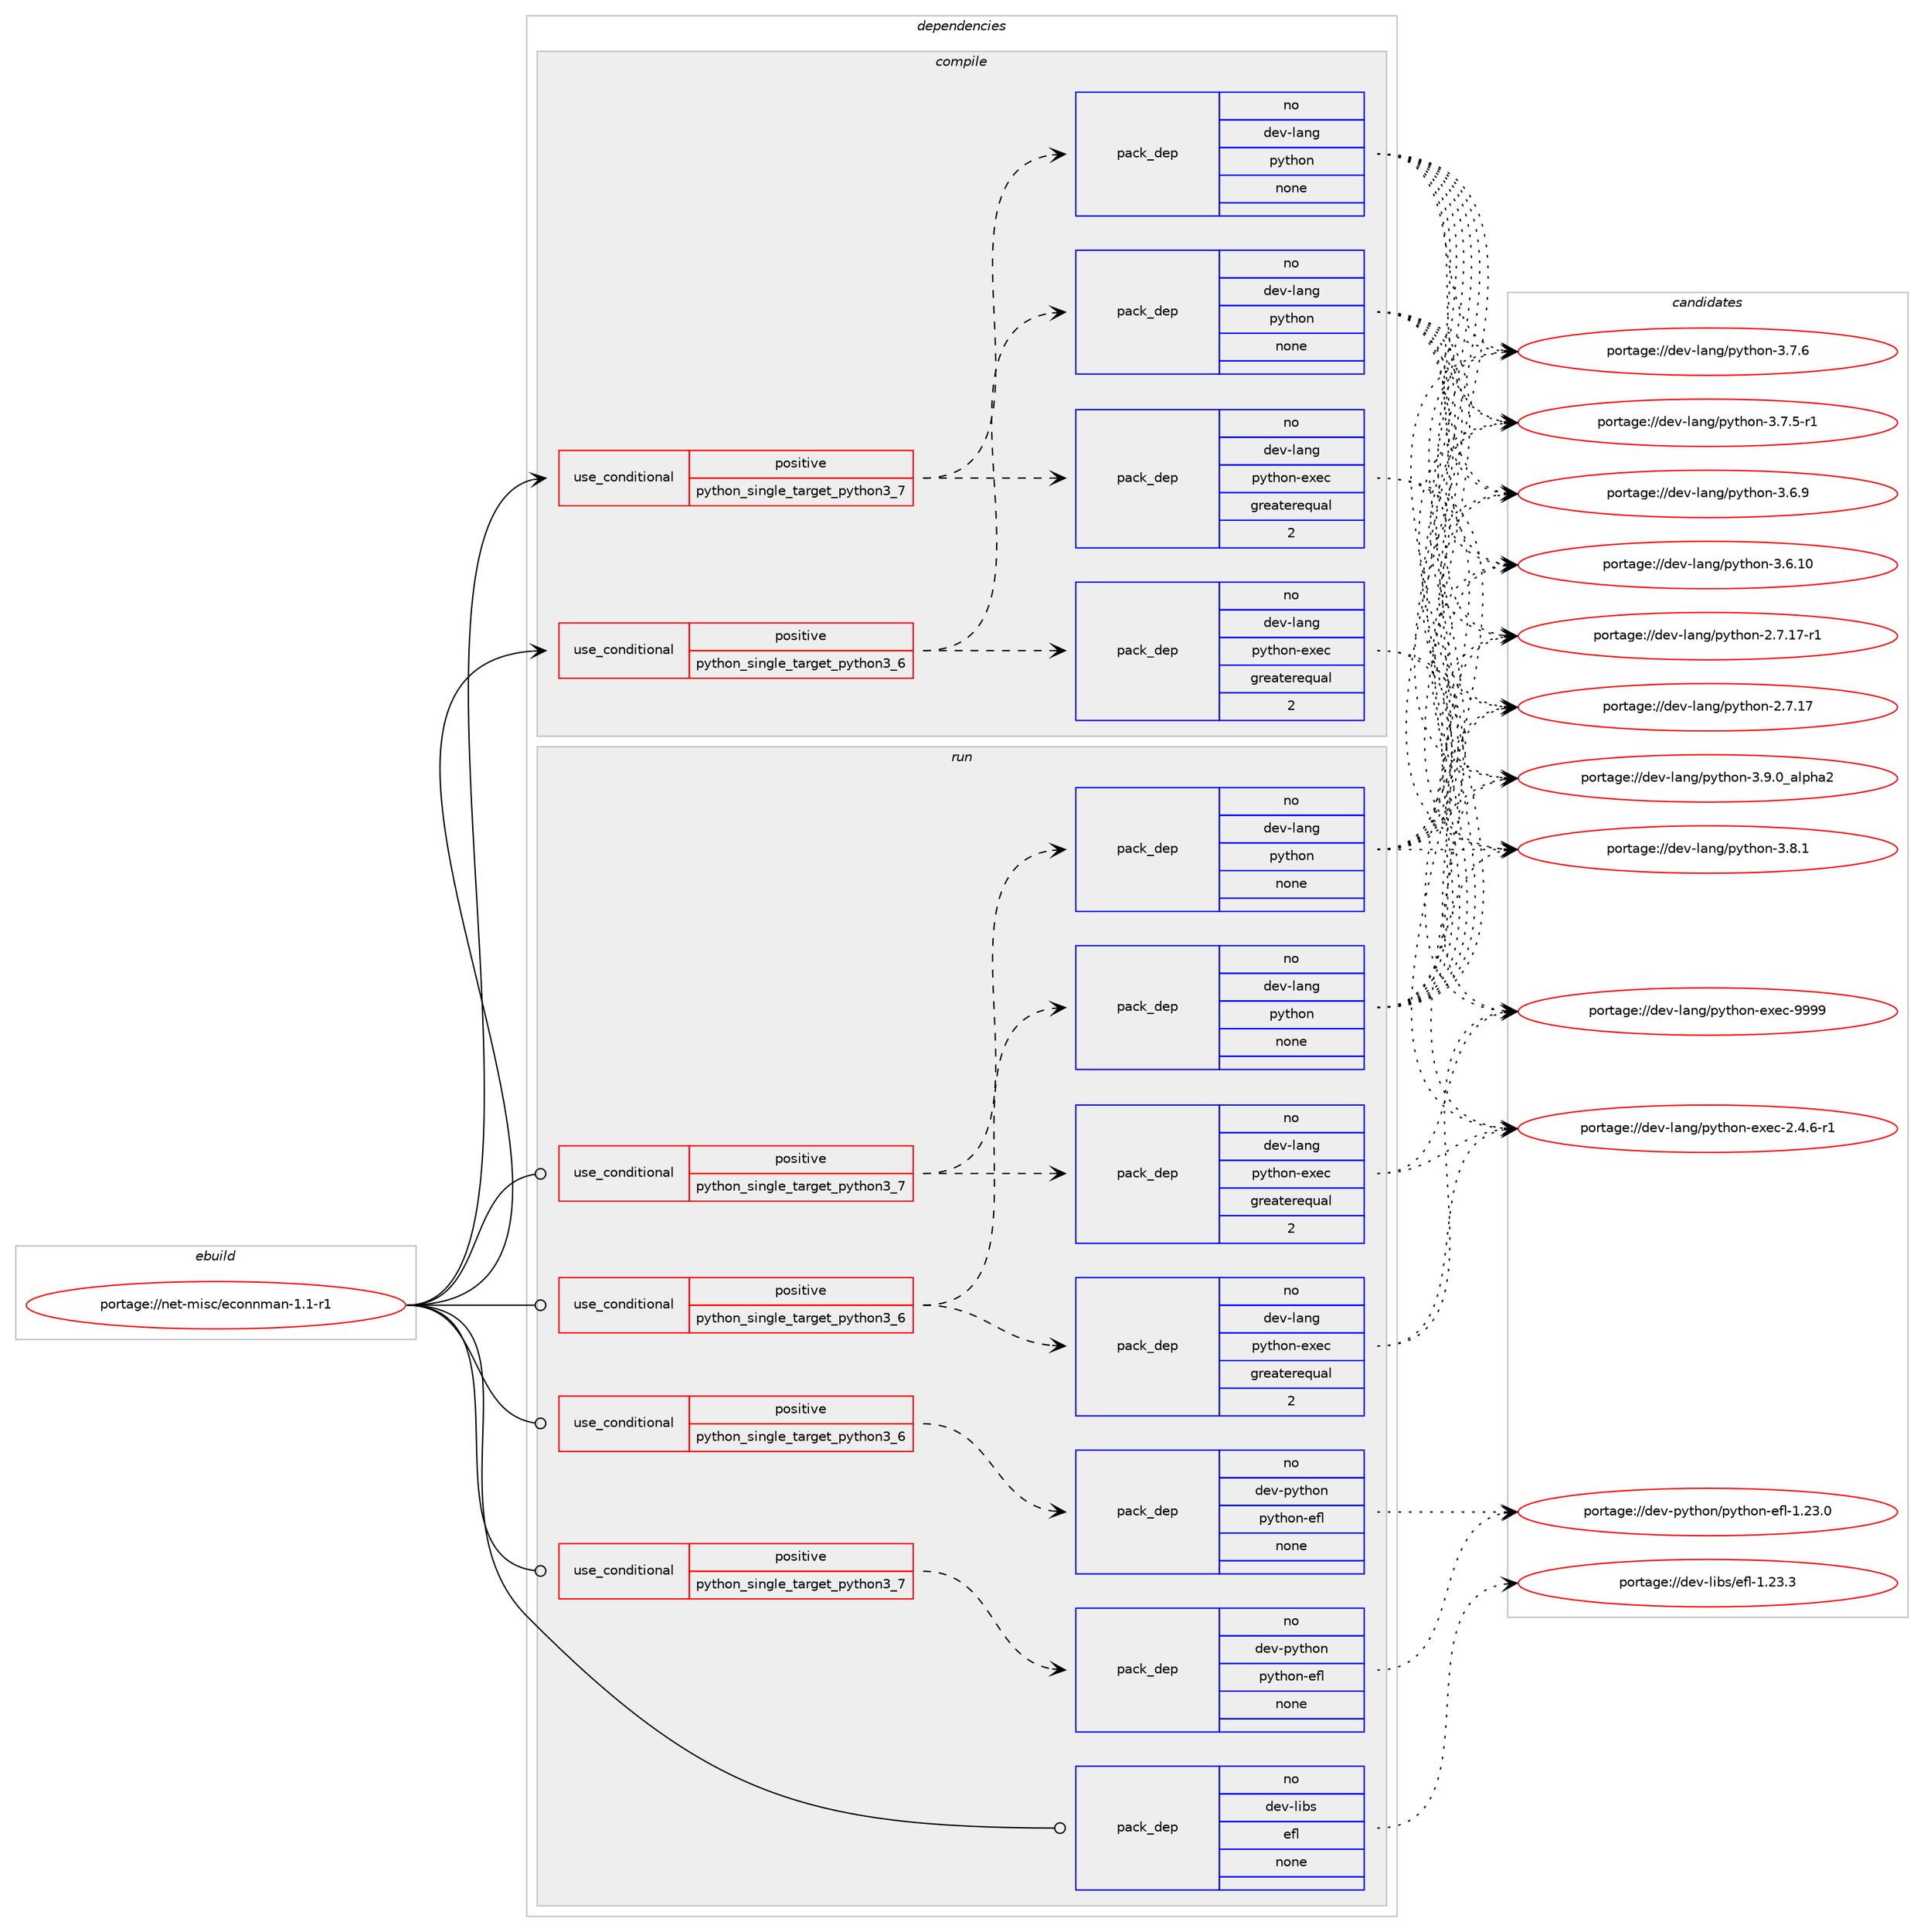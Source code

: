 digraph prolog {

# *************
# Graph options
# *************

newrank=true;
concentrate=true;
compound=true;
graph [rankdir=LR,fontname=Helvetica,fontsize=10,ranksep=1.5];#, ranksep=2.5, nodesep=0.2];
edge  [arrowhead=vee];
node  [fontname=Helvetica,fontsize=10];

# **********
# The ebuild
# **********

subgraph cluster_leftcol {
color=gray;
rank=same;
label=<<i>ebuild</i>>;
id [label="portage://net-misc/econnman-1.1-r1", color=red, width=4, href="../net-misc/econnman-1.1-r1.svg"];
}

# ****************
# The dependencies
# ****************

subgraph cluster_midcol {
color=gray;
label=<<i>dependencies</i>>;
subgraph cluster_compile {
fillcolor="#eeeeee";
style=filled;
label=<<i>compile</i>>;
subgraph cond26995 {
dependency129484 [label=<<TABLE BORDER="0" CELLBORDER="1" CELLSPACING="0" CELLPADDING="4"><TR><TD ROWSPAN="3" CELLPADDING="10">use_conditional</TD></TR><TR><TD>positive</TD></TR><TR><TD>python_single_target_python3_6</TD></TR></TABLE>>, shape=none, color=red];
subgraph pack100323 {
dependency129485 [label=<<TABLE BORDER="0" CELLBORDER="1" CELLSPACING="0" CELLPADDING="4" WIDTH="220"><TR><TD ROWSPAN="6" CELLPADDING="30">pack_dep</TD></TR><TR><TD WIDTH="110">no</TD></TR><TR><TD>dev-lang</TD></TR><TR><TD>python</TD></TR><TR><TD>none</TD></TR><TR><TD></TD></TR></TABLE>>, shape=none, color=blue];
}
dependency129484:e -> dependency129485:w [weight=20,style="dashed",arrowhead="vee"];
subgraph pack100324 {
dependency129486 [label=<<TABLE BORDER="0" CELLBORDER="1" CELLSPACING="0" CELLPADDING="4" WIDTH="220"><TR><TD ROWSPAN="6" CELLPADDING="30">pack_dep</TD></TR><TR><TD WIDTH="110">no</TD></TR><TR><TD>dev-lang</TD></TR><TR><TD>python-exec</TD></TR><TR><TD>greaterequal</TD></TR><TR><TD>2</TD></TR></TABLE>>, shape=none, color=blue];
}
dependency129484:e -> dependency129486:w [weight=20,style="dashed",arrowhead="vee"];
}
id:e -> dependency129484:w [weight=20,style="solid",arrowhead="vee"];
subgraph cond26996 {
dependency129487 [label=<<TABLE BORDER="0" CELLBORDER="1" CELLSPACING="0" CELLPADDING="4"><TR><TD ROWSPAN="3" CELLPADDING="10">use_conditional</TD></TR><TR><TD>positive</TD></TR><TR><TD>python_single_target_python3_7</TD></TR></TABLE>>, shape=none, color=red];
subgraph pack100325 {
dependency129488 [label=<<TABLE BORDER="0" CELLBORDER="1" CELLSPACING="0" CELLPADDING="4" WIDTH="220"><TR><TD ROWSPAN="6" CELLPADDING="30">pack_dep</TD></TR><TR><TD WIDTH="110">no</TD></TR><TR><TD>dev-lang</TD></TR><TR><TD>python</TD></TR><TR><TD>none</TD></TR><TR><TD></TD></TR></TABLE>>, shape=none, color=blue];
}
dependency129487:e -> dependency129488:w [weight=20,style="dashed",arrowhead="vee"];
subgraph pack100326 {
dependency129489 [label=<<TABLE BORDER="0" CELLBORDER="1" CELLSPACING="0" CELLPADDING="4" WIDTH="220"><TR><TD ROWSPAN="6" CELLPADDING="30">pack_dep</TD></TR><TR><TD WIDTH="110">no</TD></TR><TR><TD>dev-lang</TD></TR><TR><TD>python-exec</TD></TR><TR><TD>greaterequal</TD></TR><TR><TD>2</TD></TR></TABLE>>, shape=none, color=blue];
}
dependency129487:e -> dependency129489:w [weight=20,style="dashed",arrowhead="vee"];
}
id:e -> dependency129487:w [weight=20,style="solid",arrowhead="vee"];
}
subgraph cluster_compileandrun {
fillcolor="#eeeeee";
style=filled;
label=<<i>compile and run</i>>;
}
subgraph cluster_run {
fillcolor="#eeeeee";
style=filled;
label=<<i>run</i>>;
subgraph cond26997 {
dependency129490 [label=<<TABLE BORDER="0" CELLBORDER="1" CELLSPACING="0" CELLPADDING="4"><TR><TD ROWSPAN="3" CELLPADDING="10">use_conditional</TD></TR><TR><TD>positive</TD></TR><TR><TD>python_single_target_python3_6</TD></TR></TABLE>>, shape=none, color=red];
subgraph pack100327 {
dependency129491 [label=<<TABLE BORDER="0" CELLBORDER="1" CELLSPACING="0" CELLPADDING="4" WIDTH="220"><TR><TD ROWSPAN="6" CELLPADDING="30">pack_dep</TD></TR><TR><TD WIDTH="110">no</TD></TR><TR><TD>dev-lang</TD></TR><TR><TD>python</TD></TR><TR><TD>none</TD></TR><TR><TD></TD></TR></TABLE>>, shape=none, color=blue];
}
dependency129490:e -> dependency129491:w [weight=20,style="dashed",arrowhead="vee"];
subgraph pack100328 {
dependency129492 [label=<<TABLE BORDER="0" CELLBORDER="1" CELLSPACING="0" CELLPADDING="4" WIDTH="220"><TR><TD ROWSPAN="6" CELLPADDING="30">pack_dep</TD></TR><TR><TD WIDTH="110">no</TD></TR><TR><TD>dev-lang</TD></TR><TR><TD>python-exec</TD></TR><TR><TD>greaterequal</TD></TR><TR><TD>2</TD></TR></TABLE>>, shape=none, color=blue];
}
dependency129490:e -> dependency129492:w [weight=20,style="dashed",arrowhead="vee"];
}
id:e -> dependency129490:w [weight=20,style="solid",arrowhead="odot"];
subgraph cond26998 {
dependency129493 [label=<<TABLE BORDER="0" CELLBORDER="1" CELLSPACING="0" CELLPADDING="4"><TR><TD ROWSPAN="3" CELLPADDING="10">use_conditional</TD></TR><TR><TD>positive</TD></TR><TR><TD>python_single_target_python3_6</TD></TR></TABLE>>, shape=none, color=red];
subgraph pack100329 {
dependency129494 [label=<<TABLE BORDER="0" CELLBORDER="1" CELLSPACING="0" CELLPADDING="4" WIDTH="220"><TR><TD ROWSPAN="6" CELLPADDING="30">pack_dep</TD></TR><TR><TD WIDTH="110">no</TD></TR><TR><TD>dev-python</TD></TR><TR><TD>python-efl</TD></TR><TR><TD>none</TD></TR><TR><TD></TD></TR></TABLE>>, shape=none, color=blue];
}
dependency129493:e -> dependency129494:w [weight=20,style="dashed",arrowhead="vee"];
}
id:e -> dependency129493:w [weight=20,style="solid",arrowhead="odot"];
subgraph cond26999 {
dependency129495 [label=<<TABLE BORDER="0" CELLBORDER="1" CELLSPACING="0" CELLPADDING="4"><TR><TD ROWSPAN="3" CELLPADDING="10">use_conditional</TD></TR><TR><TD>positive</TD></TR><TR><TD>python_single_target_python3_7</TD></TR></TABLE>>, shape=none, color=red];
subgraph pack100330 {
dependency129496 [label=<<TABLE BORDER="0" CELLBORDER="1" CELLSPACING="0" CELLPADDING="4" WIDTH="220"><TR><TD ROWSPAN="6" CELLPADDING="30">pack_dep</TD></TR><TR><TD WIDTH="110">no</TD></TR><TR><TD>dev-lang</TD></TR><TR><TD>python</TD></TR><TR><TD>none</TD></TR><TR><TD></TD></TR></TABLE>>, shape=none, color=blue];
}
dependency129495:e -> dependency129496:w [weight=20,style="dashed",arrowhead="vee"];
subgraph pack100331 {
dependency129497 [label=<<TABLE BORDER="0" CELLBORDER="1" CELLSPACING="0" CELLPADDING="4" WIDTH="220"><TR><TD ROWSPAN="6" CELLPADDING="30">pack_dep</TD></TR><TR><TD WIDTH="110">no</TD></TR><TR><TD>dev-lang</TD></TR><TR><TD>python-exec</TD></TR><TR><TD>greaterequal</TD></TR><TR><TD>2</TD></TR></TABLE>>, shape=none, color=blue];
}
dependency129495:e -> dependency129497:w [weight=20,style="dashed",arrowhead="vee"];
}
id:e -> dependency129495:w [weight=20,style="solid",arrowhead="odot"];
subgraph cond27000 {
dependency129498 [label=<<TABLE BORDER="0" CELLBORDER="1" CELLSPACING="0" CELLPADDING="4"><TR><TD ROWSPAN="3" CELLPADDING="10">use_conditional</TD></TR><TR><TD>positive</TD></TR><TR><TD>python_single_target_python3_7</TD></TR></TABLE>>, shape=none, color=red];
subgraph pack100332 {
dependency129499 [label=<<TABLE BORDER="0" CELLBORDER="1" CELLSPACING="0" CELLPADDING="4" WIDTH="220"><TR><TD ROWSPAN="6" CELLPADDING="30">pack_dep</TD></TR><TR><TD WIDTH="110">no</TD></TR><TR><TD>dev-python</TD></TR><TR><TD>python-efl</TD></TR><TR><TD>none</TD></TR><TR><TD></TD></TR></TABLE>>, shape=none, color=blue];
}
dependency129498:e -> dependency129499:w [weight=20,style="dashed",arrowhead="vee"];
}
id:e -> dependency129498:w [weight=20,style="solid",arrowhead="odot"];
subgraph pack100333 {
dependency129500 [label=<<TABLE BORDER="0" CELLBORDER="1" CELLSPACING="0" CELLPADDING="4" WIDTH="220"><TR><TD ROWSPAN="6" CELLPADDING="30">pack_dep</TD></TR><TR><TD WIDTH="110">no</TD></TR><TR><TD>dev-libs</TD></TR><TR><TD>efl</TD></TR><TR><TD>none</TD></TR><TR><TD></TD></TR></TABLE>>, shape=none, color=blue];
}
id:e -> dependency129500:w [weight=20,style="solid",arrowhead="odot"];
}
}

# **************
# The candidates
# **************

subgraph cluster_choices {
rank=same;
color=gray;
label=<<i>candidates</i>>;

subgraph choice100323 {
color=black;
nodesep=1;
choice10010111845108971101034711212111610411111045514657464895971081121049750 [label="portage://dev-lang/python-3.9.0_alpha2", color=red, width=4,href="../dev-lang/python-3.9.0_alpha2.svg"];
choice100101118451089711010347112121116104111110455146564649 [label="portage://dev-lang/python-3.8.1", color=red, width=4,href="../dev-lang/python-3.8.1.svg"];
choice100101118451089711010347112121116104111110455146554654 [label="portage://dev-lang/python-3.7.6", color=red, width=4,href="../dev-lang/python-3.7.6.svg"];
choice1001011184510897110103471121211161041111104551465546534511449 [label="portage://dev-lang/python-3.7.5-r1", color=red, width=4,href="../dev-lang/python-3.7.5-r1.svg"];
choice100101118451089711010347112121116104111110455146544657 [label="portage://dev-lang/python-3.6.9", color=red, width=4,href="../dev-lang/python-3.6.9.svg"];
choice10010111845108971101034711212111610411111045514654464948 [label="portage://dev-lang/python-3.6.10", color=red, width=4,href="../dev-lang/python-3.6.10.svg"];
choice100101118451089711010347112121116104111110455046554649554511449 [label="portage://dev-lang/python-2.7.17-r1", color=red, width=4,href="../dev-lang/python-2.7.17-r1.svg"];
choice10010111845108971101034711212111610411111045504655464955 [label="portage://dev-lang/python-2.7.17", color=red, width=4,href="../dev-lang/python-2.7.17.svg"];
dependency129485:e -> choice10010111845108971101034711212111610411111045514657464895971081121049750:w [style=dotted,weight="100"];
dependency129485:e -> choice100101118451089711010347112121116104111110455146564649:w [style=dotted,weight="100"];
dependency129485:e -> choice100101118451089711010347112121116104111110455146554654:w [style=dotted,weight="100"];
dependency129485:e -> choice1001011184510897110103471121211161041111104551465546534511449:w [style=dotted,weight="100"];
dependency129485:e -> choice100101118451089711010347112121116104111110455146544657:w [style=dotted,weight="100"];
dependency129485:e -> choice10010111845108971101034711212111610411111045514654464948:w [style=dotted,weight="100"];
dependency129485:e -> choice100101118451089711010347112121116104111110455046554649554511449:w [style=dotted,weight="100"];
dependency129485:e -> choice10010111845108971101034711212111610411111045504655464955:w [style=dotted,weight="100"];
}
subgraph choice100324 {
color=black;
nodesep=1;
choice10010111845108971101034711212111610411111045101120101994557575757 [label="portage://dev-lang/python-exec-9999", color=red, width=4,href="../dev-lang/python-exec-9999.svg"];
choice10010111845108971101034711212111610411111045101120101994550465246544511449 [label="portage://dev-lang/python-exec-2.4.6-r1", color=red, width=4,href="../dev-lang/python-exec-2.4.6-r1.svg"];
dependency129486:e -> choice10010111845108971101034711212111610411111045101120101994557575757:w [style=dotted,weight="100"];
dependency129486:e -> choice10010111845108971101034711212111610411111045101120101994550465246544511449:w [style=dotted,weight="100"];
}
subgraph choice100325 {
color=black;
nodesep=1;
choice10010111845108971101034711212111610411111045514657464895971081121049750 [label="portage://dev-lang/python-3.9.0_alpha2", color=red, width=4,href="../dev-lang/python-3.9.0_alpha2.svg"];
choice100101118451089711010347112121116104111110455146564649 [label="portage://dev-lang/python-3.8.1", color=red, width=4,href="../dev-lang/python-3.8.1.svg"];
choice100101118451089711010347112121116104111110455146554654 [label="portage://dev-lang/python-3.7.6", color=red, width=4,href="../dev-lang/python-3.7.6.svg"];
choice1001011184510897110103471121211161041111104551465546534511449 [label="portage://dev-lang/python-3.7.5-r1", color=red, width=4,href="../dev-lang/python-3.7.5-r1.svg"];
choice100101118451089711010347112121116104111110455146544657 [label="portage://dev-lang/python-3.6.9", color=red, width=4,href="../dev-lang/python-3.6.9.svg"];
choice10010111845108971101034711212111610411111045514654464948 [label="portage://dev-lang/python-3.6.10", color=red, width=4,href="../dev-lang/python-3.6.10.svg"];
choice100101118451089711010347112121116104111110455046554649554511449 [label="portage://dev-lang/python-2.7.17-r1", color=red, width=4,href="../dev-lang/python-2.7.17-r1.svg"];
choice10010111845108971101034711212111610411111045504655464955 [label="portage://dev-lang/python-2.7.17", color=red, width=4,href="../dev-lang/python-2.7.17.svg"];
dependency129488:e -> choice10010111845108971101034711212111610411111045514657464895971081121049750:w [style=dotted,weight="100"];
dependency129488:e -> choice100101118451089711010347112121116104111110455146564649:w [style=dotted,weight="100"];
dependency129488:e -> choice100101118451089711010347112121116104111110455146554654:w [style=dotted,weight="100"];
dependency129488:e -> choice1001011184510897110103471121211161041111104551465546534511449:w [style=dotted,weight="100"];
dependency129488:e -> choice100101118451089711010347112121116104111110455146544657:w [style=dotted,weight="100"];
dependency129488:e -> choice10010111845108971101034711212111610411111045514654464948:w [style=dotted,weight="100"];
dependency129488:e -> choice100101118451089711010347112121116104111110455046554649554511449:w [style=dotted,weight="100"];
dependency129488:e -> choice10010111845108971101034711212111610411111045504655464955:w [style=dotted,weight="100"];
}
subgraph choice100326 {
color=black;
nodesep=1;
choice10010111845108971101034711212111610411111045101120101994557575757 [label="portage://dev-lang/python-exec-9999", color=red, width=4,href="../dev-lang/python-exec-9999.svg"];
choice10010111845108971101034711212111610411111045101120101994550465246544511449 [label="portage://dev-lang/python-exec-2.4.6-r1", color=red, width=4,href="../dev-lang/python-exec-2.4.6-r1.svg"];
dependency129489:e -> choice10010111845108971101034711212111610411111045101120101994557575757:w [style=dotted,weight="100"];
dependency129489:e -> choice10010111845108971101034711212111610411111045101120101994550465246544511449:w [style=dotted,weight="100"];
}
subgraph choice100327 {
color=black;
nodesep=1;
choice10010111845108971101034711212111610411111045514657464895971081121049750 [label="portage://dev-lang/python-3.9.0_alpha2", color=red, width=4,href="../dev-lang/python-3.9.0_alpha2.svg"];
choice100101118451089711010347112121116104111110455146564649 [label="portage://dev-lang/python-3.8.1", color=red, width=4,href="../dev-lang/python-3.8.1.svg"];
choice100101118451089711010347112121116104111110455146554654 [label="portage://dev-lang/python-3.7.6", color=red, width=4,href="../dev-lang/python-3.7.6.svg"];
choice1001011184510897110103471121211161041111104551465546534511449 [label="portage://dev-lang/python-3.7.5-r1", color=red, width=4,href="../dev-lang/python-3.7.5-r1.svg"];
choice100101118451089711010347112121116104111110455146544657 [label="portage://dev-lang/python-3.6.9", color=red, width=4,href="../dev-lang/python-3.6.9.svg"];
choice10010111845108971101034711212111610411111045514654464948 [label="portage://dev-lang/python-3.6.10", color=red, width=4,href="../dev-lang/python-3.6.10.svg"];
choice100101118451089711010347112121116104111110455046554649554511449 [label="portage://dev-lang/python-2.7.17-r1", color=red, width=4,href="../dev-lang/python-2.7.17-r1.svg"];
choice10010111845108971101034711212111610411111045504655464955 [label="portage://dev-lang/python-2.7.17", color=red, width=4,href="../dev-lang/python-2.7.17.svg"];
dependency129491:e -> choice10010111845108971101034711212111610411111045514657464895971081121049750:w [style=dotted,weight="100"];
dependency129491:e -> choice100101118451089711010347112121116104111110455146564649:w [style=dotted,weight="100"];
dependency129491:e -> choice100101118451089711010347112121116104111110455146554654:w [style=dotted,weight="100"];
dependency129491:e -> choice1001011184510897110103471121211161041111104551465546534511449:w [style=dotted,weight="100"];
dependency129491:e -> choice100101118451089711010347112121116104111110455146544657:w [style=dotted,weight="100"];
dependency129491:e -> choice10010111845108971101034711212111610411111045514654464948:w [style=dotted,weight="100"];
dependency129491:e -> choice100101118451089711010347112121116104111110455046554649554511449:w [style=dotted,weight="100"];
dependency129491:e -> choice10010111845108971101034711212111610411111045504655464955:w [style=dotted,weight="100"];
}
subgraph choice100328 {
color=black;
nodesep=1;
choice10010111845108971101034711212111610411111045101120101994557575757 [label="portage://dev-lang/python-exec-9999", color=red, width=4,href="../dev-lang/python-exec-9999.svg"];
choice10010111845108971101034711212111610411111045101120101994550465246544511449 [label="portage://dev-lang/python-exec-2.4.6-r1", color=red, width=4,href="../dev-lang/python-exec-2.4.6-r1.svg"];
dependency129492:e -> choice10010111845108971101034711212111610411111045101120101994557575757:w [style=dotted,weight="100"];
dependency129492:e -> choice10010111845108971101034711212111610411111045101120101994550465246544511449:w [style=dotted,weight="100"];
}
subgraph choice100329 {
color=black;
nodesep=1;
choice10010111845112121116104111110471121211161041111104510110210845494650514648 [label="portage://dev-python/python-efl-1.23.0", color=red, width=4,href="../dev-python/python-efl-1.23.0.svg"];
dependency129494:e -> choice10010111845112121116104111110471121211161041111104510110210845494650514648:w [style=dotted,weight="100"];
}
subgraph choice100330 {
color=black;
nodesep=1;
choice10010111845108971101034711212111610411111045514657464895971081121049750 [label="portage://dev-lang/python-3.9.0_alpha2", color=red, width=4,href="../dev-lang/python-3.9.0_alpha2.svg"];
choice100101118451089711010347112121116104111110455146564649 [label="portage://dev-lang/python-3.8.1", color=red, width=4,href="../dev-lang/python-3.8.1.svg"];
choice100101118451089711010347112121116104111110455146554654 [label="portage://dev-lang/python-3.7.6", color=red, width=4,href="../dev-lang/python-3.7.6.svg"];
choice1001011184510897110103471121211161041111104551465546534511449 [label="portage://dev-lang/python-3.7.5-r1", color=red, width=4,href="../dev-lang/python-3.7.5-r1.svg"];
choice100101118451089711010347112121116104111110455146544657 [label="portage://dev-lang/python-3.6.9", color=red, width=4,href="../dev-lang/python-3.6.9.svg"];
choice10010111845108971101034711212111610411111045514654464948 [label="portage://dev-lang/python-3.6.10", color=red, width=4,href="../dev-lang/python-3.6.10.svg"];
choice100101118451089711010347112121116104111110455046554649554511449 [label="portage://dev-lang/python-2.7.17-r1", color=red, width=4,href="../dev-lang/python-2.7.17-r1.svg"];
choice10010111845108971101034711212111610411111045504655464955 [label="portage://dev-lang/python-2.7.17", color=red, width=4,href="../dev-lang/python-2.7.17.svg"];
dependency129496:e -> choice10010111845108971101034711212111610411111045514657464895971081121049750:w [style=dotted,weight="100"];
dependency129496:e -> choice100101118451089711010347112121116104111110455146564649:w [style=dotted,weight="100"];
dependency129496:e -> choice100101118451089711010347112121116104111110455146554654:w [style=dotted,weight="100"];
dependency129496:e -> choice1001011184510897110103471121211161041111104551465546534511449:w [style=dotted,weight="100"];
dependency129496:e -> choice100101118451089711010347112121116104111110455146544657:w [style=dotted,weight="100"];
dependency129496:e -> choice10010111845108971101034711212111610411111045514654464948:w [style=dotted,weight="100"];
dependency129496:e -> choice100101118451089711010347112121116104111110455046554649554511449:w [style=dotted,weight="100"];
dependency129496:e -> choice10010111845108971101034711212111610411111045504655464955:w [style=dotted,weight="100"];
}
subgraph choice100331 {
color=black;
nodesep=1;
choice10010111845108971101034711212111610411111045101120101994557575757 [label="portage://dev-lang/python-exec-9999", color=red, width=4,href="../dev-lang/python-exec-9999.svg"];
choice10010111845108971101034711212111610411111045101120101994550465246544511449 [label="portage://dev-lang/python-exec-2.4.6-r1", color=red, width=4,href="../dev-lang/python-exec-2.4.6-r1.svg"];
dependency129497:e -> choice10010111845108971101034711212111610411111045101120101994557575757:w [style=dotted,weight="100"];
dependency129497:e -> choice10010111845108971101034711212111610411111045101120101994550465246544511449:w [style=dotted,weight="100"];
}
subgraph choice100332 {
color=black;
nodesep=1;
choice10010111845112121116104111110471121211161041111104510110210845494650514648 [label="portage://dev-python/python-efl-1.23.0", color=red, width=4,href="../dev-python/python-efl-1.23.0.svg"];
dependency129499:e -> choice10010111845112121116104111110471121211161041111104510110210845494650514648:w [style=dotted,weight="100"];
}
subgraph choice100333 {
color=black;
nodesep=1;
choice10010111845108105981154710110210845494650514651 [label="portage://dev-libs/efl-1.23.3", color=red, width=4,href="../dev-libs/efl-1.23.3.svg"];
dependency129500:e -> choice10010111845108105981154710110210845494650514651:w [style=dotted,weight="100"];
}
}

}
